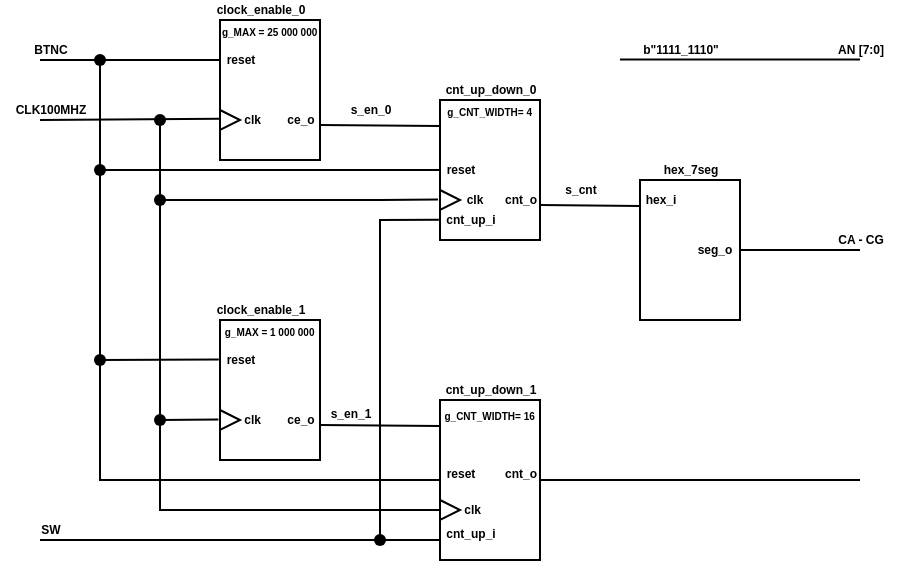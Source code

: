 <mxfile version="17.1.3" type="github">
  <diagram id="LhSagZUm9XevJ3JNbdQN" name="Page-1">
    <mxGraphModel dx="572" dy="85" grid="1" gridSize="10" guides="1" tooltips="1" connect="1" arrows="1" fold="1" page="1" pageScale="1" pageWidth="413" pageHeight="583" math="0" shadow="0">
      <root>
        <mxCell id="0" />
        <mxCell id="1" parent="0" />
        <mxCell id="1_wtlgIs8gkH3Ch8bJbm-1" value="" style="rounded=0;whiteSpace=wrap;html=1;" vertex="1" parent="1">
          <mxGeometry x="80" y="100" width="50" height="70" as="geometry" />
        </mxCell>
        <mxCell id="1_wtlgIs8gkH3Ch8bJbm-4" value="" style="rounded=0;whiteSpace=wrap;html=1;" vertex="1" parent="1">
          <mxGeometry x="80" y="250" width="50" height="70" as="geometry" />
        </mxCell>
        <mxCell id="1_wtlgIs8gkH3Ch8bJbm-5" value="" style="rounded=0;whiteSpace=wrap;html=1;" vertex="1" parent="1">
          <mxGeometry x="190" y="140" width="50" height="70" as="geometry" />
        </mxCell>
        <mxCell id="1_wtlgIs8gkH3Ch8bJbm-6" value="" style="rounded=0;whiteSpace=wrap;html=1;" vertex="1" parent="1">
          <mxGeometry x="290" y="180" width="50" height="70" as="geometry" />
        </mxCell>
        <mxCell id="1_wtlgIs8gkH3Ch8bJbm-7" value="" style="rounded=0;whiteSpace=wrap;html=1;" vertex="1" parent="1">
          <mxGeometry x="190" y="290" width="50" height="80" as="geometry" />
        </mxCell>
        <mxCell id="1_wtlgIs8gkH3Ch8bJbm-8" value="" style="endArrow=none;html=1;rounded=0;startArrow=none;" edge="1" parent="1" source="1_wtlgIs8gkH3Ch8bJbm-29">
          <mxGeometry width="50" height="50" relative="1" as="geometry">
            <mxPoint x="-10" y="118" as="sourcePoint" />
            <mxPoint x="80" y="120" as="targetPoint" />
          </mxGeometry>
        </mxCell>
        <mxCell id="1_wtlgIs8gkH3Ch8bJbm-9" value="" style="endArrow=none;html=1;rounded=0;entryX=0.004;entryY=0.706;entryDx=0;entryDy=0;entryPerimeter=0;" edge="1" parent="1" target="1_wtlgIs8gkH3Ch8bJbm-1">
          <mxGeometry width="50" height="50" relative="1" as="geometry">
            <mxPoint x="-10" y="150" as="sourcePoint" />
            <mxPoint x="260" y="200" as="targetPoint" />
          </mxGeometry>
        </mxCell>
        <mxCell id="1_wtlgIs8gkH3Ch8bJbm-10" value="" style="endArrow=none;html=1;rounded=0;exitX=-0.012;exitY=0.282;exitDx=0;exitDy=0;exitPerimeter=0;" edge="1" parent="1" source="1_wtlgIs8gkH3Ch8bJbm-4">
          <mxGeometry width="50" height="50" relative="1" as="geometry">
            <mxPoint x="210" y="250" as="sourcePoint" />
            <mxPoint x="20" y="120" as="targetPoint" />
            <Array as="points">
              <mxPoint x="20" y="270" />
            </Array>
          </mxGeometry>
        </mxCell>
        <mxCell id="1_wtlgIs8gkH3Ch8bJbm-11" value="" style="endArrow=none;html=1;rounded=0;exitX=-0.016;exitY=0.71;exitDx=0;exitDy=0;exitPerimeter=0;" edge="1" parent="1" source="1_wtlgIs8gkH3Ch8bJbm-4" target="1_wtlgIs8gkH3Ch8bJbm-31">
          <mxGeometry width="50" height="50" relative="1" as="geometry">
            <mxPoint x="210" y="250" as="sourcePoint" />
            <mxPoint x="50" y="150" as="targetPoint" />
            <Array as="points">
              <mxPoint x="50" y="300" />
            </Array>
          </mxGeometry>
        </mxCell>
        <mxCell id="1_wtlgIs8gkH3Ch8bJbm-12" value="" style="endArrow=none;html=1;rounded=0;exitX=1;exitY=0.75;exitDx=0;exitDy=0;" edge="1" parent="1" source="1_wtlgIs8gkH3Ch8bJbm-1">
          <mxGeometry width="50" height="50" relative="1" as="geometry">
            <mxPoint x="210" y="250" as="sourcePoint" />
            <mxPoint x="190" y="153" as="targetPoint" />
          </mxGeometry>
        </mxCell>
        <mxCell id="1_wtlgIs8gkH3Ch8bJbm-13" value="" style="endArrow=none;html=1;rounded=0;exitX=1;exitY=0.75;exitDx=0;exitDy=0;" edge="1" parent="1" source="1_wtlgIs8gkH3Ch8bJbm-4">
          <mxGeometry width="50" height="50" relative="1" as="geometry">
            <mxPoint x="210" y="250" as="sourcePoint" />
            <mxPoint x="190" y="303" as="targetPoint" />
          </mxGeometry>
        </mxCell>
        <mxCell id="1_wtlgIs8gkH3Ch8bJbm-14" value="" style="endArrow=none;html=1;rounded=0;exitX=1;exitY=0.75;exitDx=0;exitDy=0;" edge="1" parent="1" source="1_wtlgIs8gkH3Ch8bJbm-5">
          <mxGeometry width="50" height="50" relative="1" as="geometry">
            <mxPoint x="210" y="250" as="sourcePoint" />
            <mxPoint x="290" y="193" as="targetPoint" />
          </mxGeometry>
        </mxCell>
        <mxCell id="1_wtlgIs8gkH3Ch8bJbm-22" value="" style="endArrow=none;html=1;rounded=0;exitDx=0;exitDy=0;exitPerimeter=0;startArrow=none;" edge="1" parent="1" source="1_wtlgIs8gkH3Ch8bJbm-36">
          <mxGeometry width="50" height="50" relative="1" as="geometry">
            <mxPoint x="210" y="300" as="sourcePoint" />
            <mxPoint x="-10" y="360" as="targetPoint" />
          </mxGeometry>
        </mxCell>
        <mxCell id="1_wtlgIs8gkH3Ch8bJbm-23" value="" style="endArrow=none;html=1;rounded=0;entryX=0;entryY=0.5;entryDx=0;entryDy=0;startArrow=none;" edge="1" parent="1" source="1_wtlgIs8gkH3Ch8bJbm-40" target="1_wtlgIs8gkH3Ch8bJbm-7">
          <mxGeometry width="50" height="50" relative="1" as="geometry">
            <mxPoint x="20" y="260" as="sourcePoint" />
            <mxPoint x="200" y="250" as="targetPoint" />
            <Array as="points">
              <mxPoint x="20" y="330" />
            </Array>
          </mxGeometry>
        </mxCell>
        <mxCell id="1_wtlgIs8gkH3Ch8bJbm-24" value="" style="endArrow=none;html=1;rounded=0;entryX=0;entryY=0.5;entryDx=0;entryDy=0;startArrow=none;" edge="1" parent="1" source="1_wtlgIs8gkH3Ch8bJbm-38" target="1_wtlgIs8gkH3Ch8bJbm-68">
          <mxGeometry width="50" height="50" relative="1" as="geometry">
            <mxPoint x="50" y="300" as="sourcePoint" />
            <mxPoint x="200" y="250" as="targetPoint" />
            <Array as="points">
              <mxPoint x="50" y="345" />
            </Array>
          </mxGeometry>
        </mxCell>
        <mxCell id="1_wtlgIs8gkH3Ch8bJbm-25" value="" style="endArrow=none;html=1;rounded=0;entryX=0;entryY=0.5;entryDx=0;entryDy=0;startArrow=none;" edge="1" parent="1" source="1_wtlgIs8gkH3Ch8bJbm-42" target="1_wtlgIs8gkH3Ch8bJbm-5">
          <mxGeometry width="50" height="50" relative="1" as="geometry">
            <mxPoint x="20" y="175" as="sourcePoint" />
            <mxPoint x="140" y="180" as="targetPoint" />
          </mxGeometry>
        </mxCell>
        <mxCell id="1_wtlgIs8gkH3Ch8bJbm-26" value="" style="endArrow=none;html=1;rounded=0;entryX=-0.02;entryY=0.71;entryDx=0;entryDy=0;entryPerimeter=0;startArrow=none;" edge="1" parent="1" target="1_wtlgIs8gkH3Ch8bJbm-5">
          <mxGeometry width="50" height="50" relative="1" as="geometry">
            <mxPoint x="160" y="190" as="sourcePoint" />
            <mxPoint x="140" y="180" as="targetPoint" />
          </mxGeometry>
        </mxCell>
        <mxCell id="1_wtlgIs8gkH3Ch8bJbm-27" value="" style="endArrow=none;html=1;rounded=0;entryX=-0.011;entryY=0.856;entryDx=0;entryDy=0;entryPerimeter=0;exitX=0.494;exitY=0.445;exitDx=0;exitDy=0;exitPerimeter=0;" edge="1" parent="1" source="1_wtlgIs8gkH3Ch8bJbm-36" target="1_wtlgIs8gkH3Ch8bJbm-5">
          <mxGeometry width="50" height="50" relative="1" as="geometry">
            <mxPoint x="160" y="350" as="sourcePoint" />
            <mxPoint x="160" y="190" as="targetPoint" />
            <Array as="points">
              <mxPoint x="160" y="200" />
            </Array>
          </mxGeometry>
        </mxCell>
        <mxCell id="1_wtlgIs8gkH3Ch8bJbm-29" value="" style="shape=waypoint;sketch=0;fillStyle=solid;size=6;pointerEvents=1;points=[];fillColor=none;resizable=0;rotatable=0;perimeter=centerPerimeter;snapToPoint=1;" vertex="1" parent="1">
          <mxGeometry y="100" width="40" height="40" as="geometry" />
        </mxCell>
        <mxCell id="1_wtlgIs8gkH3Ch8bJbm-30" value="" style="endArrow=none;html=1;rounded=0;entryDx=0;entryDy=0;" edge="1" parent="1" target="1_wtlgIs8gkH3Ch8bJbm-29">
          <mxGeometry width="50" height="50" relative="1" as="geometry">
            <mxPoint x="-10" y="120" as="sourcePoint" />
            <mxPoint x="80" y="117.5" as="targetPoint" />
          </mxGeometry>
        </mxCell>
        <mxCell id="1_wtlgIs8gkH3Ch8bJbm-31" value="" style="shape=waypoint;sketch=0;fillStyle=solid;size=6;pointerEvents=1;points=[];fillColor=none;resizable=0;rotatable=0;perimeter=centerPerimeter;snapToPoint=1;" vertex="1" parent="1">
          <mxGeometry x="30" y="130" width="40" height="40" as="geometry" />
        </mxCell>
        <mxCell id="1_wtlgIs8gkH3Ch8bJbm-33" value="" style="shape=waypoint;sketch=0;fillStyle=solid;size=6;pointerEvents=1;points=[];fillColor=none;resizable=0;rotatable=0;perimeter=centerPerimeter;snapToPoint=1;" vertex="1" parent="1">
          <mxGeometry x="30" y="170" width="40" height="40" as="geometry" />
        </mxCell>
        <mxCell id="1_wtlgIs8gkH3Ch8bJbm-35" value="" style="endArrow=none;html=1;rounded=0;" edge="1" parent="1">
          <mxGeometry width="50" height="50" relative="1" as="geometry">
            <mxPoint x="50" y="190" as="sourcePoint" />
            <mxPoint x="160" y="190" as="targetPoint" />
          </mxGeometry>
        </mxCell>
        <mxCell id="1_wtlgIs8gkH3Ch8bJbm-36" value="" style="shape=waypoint;sketch=0;fillStyle=solid;size=6;pointerEvents=1;points=[];fillColor=none;resizable=0;rotatable=0;perimeter=centerPerimeter;snapToPoint=1;" vertex="1" parent="1">
          <mxGeometry x="140" y="340" width="40" height="40" as="geometry" />
        </mxCell>
        <mxCell id="1_wtlgIs8gkH3Ch8bJbm-37" value="" style="endArrow=none;html=1;rounded=0;" edge="1" parent="1" target="1_wtlgIs8gkH3Ch8bJbm-36">
          <mxGeometry width="50" height="50" relative="1" as="geometry">
            <mxPoint x="190" y="360" as="sourcePoint" />
            <mxPoint x="-10" y="356.0" as="targetPoint" />
          </mxGeometry>
        </mxCell>
        <mxCell id="1_wtlgIs8gkH3Ch8bJbm-38" value="" style="shape=waypoint;sketch=0;fillStyle=solid;size=6;pointerEvents=1;points=[];fillColor=none;resizable=0;rotatable=0;perimeter=centerPerimeter;snapToPoint=1;" vertex="1" parent="1">
          <mxGeometry x="30" y="280" width="40" height="40" as="geometry" />
        </mxCell>
        <mxCell id="1_wtlgIs8gkH3Ch8bJbm-39" value="" style="endArrow=none;html=1;rounded=0;entryDx=0;entryDy=0;entryPerimeter=0;" edge="1" parent="1" target="1_wtlgIs8gkH3Ch8bJbm-38">
          <mxGeometry width="50" height="50" relative="1" as="geometry">
            <mxPoint x="50" y="300" as="sourcePoint" />
            <mxPoint x="189.6" y="343.38" as="targetPoint" />
            <Array as="points" />
          </mxGeometry>
        </mxCell>
        <mxCell id="1_wtlgIs8gkH3Ch8bJbm-40" value="" style="shape=waypoint;sketch=0;fillStyle=solid;size=6;pointerEvents=1;points=[];fillColor=none;resizable=0;rotatable=0;perimeter=centerPerimeter;snapToPoint=1;" vertex="1" parent="1">
          <mxGeometry y="250" width="40" height="40" as="geometry" />
        </mxCell>
        <mxCell id="1_wtlgIs8gkH3Ch8bJbm-41" value="" style="endArrow=none;html=1;rounded=0;entryDx=0;entryDy=0;" edge="1" parent="1" target="1_wtlgIs8gkH3Ch8bJbm-40">
          <mxGeometry width="50" height="50" relative="1" as="geometry">
            <mxPoint x="20" y="260" as="sourcePoint" />
            <mxPoint x="190.0" y="327" as="targetPoint" />
            <Array as="points" />
          </mxGeometry>
        </mxCell>
        <mxCell id="1_wtlgIs8gkH3Ch8bJbm-42" value="" style="shape=waypoint;sketch=0;fillStyle=solid;size=6;pointerEvents=1;points=[];fillColor=none;resizable=0;rotatable=0;perimeter=centerPerimeter;snapToPoint=1;" vertex="1" parent="1">
          <mxGeometry y="155" width="40" height="40" as="geometry" />
        </mxCell>
        <mxCell id="1_wtlgIs8gkH3Ch8bJbm-43" value="" style="endArrow=none;html=1;rounded=0;entryDx=0;entryDy=0;" edge="1" parent="1" target="1_wtlgIs8gkH3Ch8bJbm-42">
          <mxGeometry width="50" height="50" relative="1" as="geometry">
            <mxPoint x="20" y="175" as="sourcePoint" />
            <mxPoint x="190" y="175" as="targetPoint" />
          </mxGeometry>
        </mxCell>
        <mxCell id="1_wtlgIs8gkH3Ch8bJbm-44" value="" style="endArrow=none;html=1;rounded=0;exitX=1;exitY=0.5;exitDx=0;exitDy=0;" edge="1" parent="1" source="1_wtlgIs8gkH3Ch8bJbm-7">
          <mxGeometry width="50" height="50" relative="1" as="geometry">
            <mxPoint x="230" y="300" as="sourcePoint" />
            <mxPoint x="400" y="330" as="targetPoint" />
          </mxGeometry>
        </mxCell>
        <mxCell id="1_wtlgIs8gkH3Ch8bJbm-45" value="" style="endArrow=none;html=1;rounded=0;" edge="1" parent="1">
          <mxGeometry width="50" height="50" relative="1" as="geometry">
            <mxPoint x="400" y="119.8" as="sourcePoint" />
            <mxPoint x="280" y="119.8" as="targetPoint" />
          </mxGeometry>
        </mxCell>
        <mxCell id="1_wtlgIs8gkH3Ch8bJbm-46" value="&lt;font style=&quot;font-size: 6px;&quot;&gt;BTNC&lt;/font&gt;" style="text;html=1;align=center;verticalAlign=middle;resizable=0;points=[];autosize=1;strokeColor=none;fillColor=none;fontSize=6;fontStyle=1" vertex="1" parent="1">
          <mxGeometry x="-20" y="110" width="30" height="10" as="geometry" />
        </mxCell>
        <mxCell id="1_wtlgIs8gkH3Ch8bJbm-47" value="&lt;font style=&quot;font-size: 6px&quot;&gt;CLK100MHZ&lt;/font&gt;" style="text;html=1;align=center;verticalAlign=middle;resizable=0;points=[];autosize=1;strokeColor=none;fillColor=none;fontSize=6;fontStyle=1" vertex="1" parent="1">
          <mxGeometry x="-30" y="140" width="50" height="10" as="geometry" />
        </mxCell>
        <mxCell id="1_wtlgIs8gkH3Ch8bJbm-48" value="&lt;font style=&quot;font-size: 6px&quot;&gt;SW&lt;/font&gt;" style="text;html=1;align=center;verticalAlign=middle;resizable=0;points=[];autosize=1;strokeColor=none;fillColor=none;fontSize=6;fontStyle=1" vertex="1" parent="1">
          <mxGeometry x="-20" y="350" width="30" height="10" as="geometry" />
        </mxCell>
        <mxCell id="1_wtlgIs8gkH3Ch8bJbm-49" value="&lt;font style=&quot;font-size: 6px&quot;&gt;clock_enable_0&lt;/font&gt;" style="text;html=1;align=center;verticalAlign=middle;resizable=0;points=[];autosize=1;strokeColor=none;fillColor=none;fontSize=6;fontStyle=1" vertex="1" parent="1">
          <mxGeometry x="70" y="90" width="60" height="10" as="geometry" />
        </mxCell>
        <mxCell id="1_wtlgIs8gkH3Ch8bJbm-50" value="&lt;font style=&quot;font-size: 6px&quot;&gt;clock_enable_1&lt;/font&gt;" style="text;html=1;align=center;verticalAlign=middle;resizable=0;points=[];autosize=1;strokeColor=none;fillColor=none;fontSize=6;fontStyle=1" vertex="1" parent="1">
          <mxGeometry x="70" y="240" width="60" height="10" as="geometry" />
        </mxCell>
        <mxCell id="1_wtlgIs8gkH3Ch8bJbm-51" value="&lt;font style=&quot;font-size: 6px&quot;&gt;cnt_up_down_0&lt;/font&gt;" style="text;html=1;align=center;verticalAlign=middle;resizable=0;points=[];autosize=1;strokeColor=none;fillColor=none;fontSize=6;fontStyle=1" vertex="1" parent="1">
          <mxGeometry x="185" y="130" width="60" height="10" as="geometry" />
        </mxCell>
        <mxCell id="1_wtlgIs8gkH3Ch8bJbm-52" value="&lt;font style=&quot;font-size: 6px&quot;&gt;cnt_up_down_1&lt;/font&gt;" style="text;html=1;align=center;verticalAlign=middle;resizable=0;points=[];autosize=1;strokeColor=none;fillColor=none;fontSize=6;fontStyle=1" vertex="1" parent="1">
          <mxGeometry x="185" y="280" width="60" height="10" as="geometry" />
        </mxCell>
        <mxCell id="1_wtlgIs8gkH3Ch8bJbm-53" value="&lt;font style=&quot;font-size: 6px&quot;&gt;hex_7seg&lt;/font&gt;" style="text;html=1;align=center;verticalAlign=middle;resizable=0;points=[];autosize=1;strokeColor=none;fillColor=none;fontSize=6;fontStyle=1" vertex="1" parent="1">
          <mxGeometry x="295" y="170" width="40" height="10" as="geometry" />
        </mxCell>
        <mxCell id="1_wtlgIs8gkH3Ch8bJbm-54" value="&lt;font style=&quot;font-size: 6px&quot;&gt;b&quot;1111_1110&quot;&lt;/font&gt;" style="text;html=1;align=center;verticalAlign=middle;resizable=0;points=[];autosize=1;strokeColor=none;fillColor=none;fontSize=6;fontStyle=1" vertex="1" parent="1">
          <mxGeometry x="285" y="110" width="50" height="10" as="geometry" />
        </mxCell>
        <mxCell id="1_wtlgIs8gkH3Ch8bJbm-55" value="&lt;font style=&quot;font-size: 5px&quot;&gt;g_MAX = 25 000 000&amp;nbsp;&lt;/font&gt;" style="text;html=1;align=center;verticalAlign=middle;resizable=0;points=[];autosize=1;strokeColor=none;fillColor=none;fontSize=5;fontStyle=1" vertex="1" parent="1">
          <mxGeometry x="75" y="100" width="60" height="10" as="geometry" />
        </mxCell>
        <mxCell id="1_wtlgIs8gkH3Ch8bJbm-56" value="&lt;font style=&quot;font-size: 5px&quot;&gt;g_CNT_WIDTH= 4&amp;nbsp;&lt;/font&gt;" style="text;html=1;align=center;verticalAlign=middle;resizable=0;points=[];autosize=1;strokeColor=none;fillColor=none;fontSize=5;fontStyle=1" vertex="1" parent="1">
          <mxGeometry x="185" y="140" width="60" height="10" as="geometry" />
        </mxCell>
        <mxCell id="1_wtlgIs8gkH3Ch8bJbm-57" value="&lt;font style=&quot;font-size: 5px&quot;&gt;g_CNT_WIDTH= 16&amp;nbsp;&lt;/font&gt;" style="text;html=1;align=center;verticalAlign=middle;resizable=0;points=[];autosize=1;strokeColor=none;fillColor=none;fontSize=5;fontStyle=1" vertex="1" parent="1">
          <mxGeometry x="185" y="292" width="60" height="10" as="geometry" />
        </mxCell>
        <mxCell id="1_wtlgIs8gkH3Ch8bJbm-58" value="&lt;font style=&quot;font-size: 5px&quot;&gt;g_MAX = 1 000 000&amp;nbsp;&lt;/font&gt;" style="text;html=1;align=center;verticalAlign=middle;resizable=0;points=[];autosize=1;strokeColor=none;fillColor=none;fontSize=5;fontStyle=1" vertex="1" parent="1">
          <mxGeometry x="75" y="250" width="60" height="10" as="geometry" />
        </mxCell>
        <mxCell id="1_wtlgIs8gkH3Ch8bJbm-59" value="&lt;font style=&quot;font-size: 6px;&quot;&gt;reset&lt;/font&gt;" style="text;html=1;align=center;verticalAlign=middle;resizable=0;points=[];autosize=1;strokeColor=none;fillColor=none;fontSize=6;fontStyle=1" vertex="1" parent="1">
          <mxGeometry x="75" y="115" width="30" height="10" as="geometry" />
        </mxCell>
        <mxCell id="1_wtlgIs8gkH3Ch8bJbm-61" value="&lt;font style=&quot;font-size: 6px;&quot;&gt;reset&lt;/font&gt;" style="text;html=1;align=center;verticalAlign=middle;resizable=0;points=[];autosize=1;strokeColor=none;fillColor=none;fontSize=6;fontStyle=1" vertex="1" parent="1">
          <mxGeometry x="75" y="265" width="30" height="10" as="geometry" />
        </mxCell>
        <mxCell id="1_wtlgIs8gkH3Ch8bJbm-62" value="&lt;font style=&quot;font-size: 6px;&quot;&gt;reset&lt;/font&gt;" style="text;html=1;align=center;verticalAlign=middle;resizable=0;points=[];autosize=1;strokeColor=none;fillColor=none;fontSize=6;fontStyle=1" vertex="1" parent="1">
          <mxGeometry x="185" y="322" width="30" height="10" as="geometry" />
        </mxCell>
        <mxCell id="1_wtlgIs8gkH3Ch8bJbm-63" value="&lt;font style=&quot;font-size: 6px&quot;&gt;&amp;nbsp;clk&lt;/font&gt;" style="text;html=1;align=center;verticalAlign=middle;resizable=0;points=[];autosize=1;strokeColor=none;fillColor=none;fontSize=6;fontStyle=1" vertex="1" parent="1">
          <mxGeometry x="80" y="295" width="30" height="10" as="geometry" />
        </mxCell>
        <mxCell id="1_wtlgIs8gkH3Ch8bJbm-64" value="&lt;font style=&quot;font-size: 6px&quot;&gt;&amp;nbsp;clk&lt;/font&gt;" style="text;html=1;align=center;verticalAlign=middle;resizable=0;points=[];autosize=1;strokeColor=none;fillColor=none;fontSize=6;fontStyle=1" vertex="1" parent="1">
          <mxGeometry x="80" y="145" width="30" height="10" as="geometry" />
        </mxCell>
        <mxCell id="1_wtlgIs8gkH3Ch8bJbm-65" value="&lt;font style=&quot;font-size: 6px&quot;&gt;&amp;nbsp;clk&lt;/font&gt;" style="text;html=1;align=center;verticalAlign=middle;resizable=0;points=[];autosize=1;strokeColor=none;fillColor=none;fontSize=6;fontStyle=1" vertex="1" parent="1">
          <mxGeometry x="190" y="340" width="30" height="10" as="geometry" />
        </mxCell>
        <mxCell id="1_wtlgIs8gkH3Ch8bJbm-66" value="" style="triangle;whiteSpace=wrap;html=1;fontSize=6;" vertex="1" parent="1">
          <mxGeometry x="80" y="145" width="10" height="10" as="geometry" />
        </mxCell>
        <mxCell id="1_wtlgIs8gkH3Ch8bJbm-67" value="" style="triangle;whiteSpace=wrap;html=1;fontSize=6;" vertex="1" parent="1">
          <mxGeometry x="80" y="295" width="10" height="10" as="geometry" />
        </mxCell>
        <mxCell id="1_wtlgIs8gkH3Ch8bJbm-68" value="" style="triangle;whiteSpace=wrap;html=1;fontSize=6;" vertex="1" parent="1">
          <mxGeometry x="190" y="340" width="10" height="10" as="geometry" />
        </mxCell>
        <mxCell id="1_wtlgIs8gkH3Ch8bJbm-69" value="" style="triangle;whiteSpace=wrap;html=1;fontSize=6;" vertex="1" parent="1">
          <mxGeometry x="190" y="185" width="10" height="10" as="geometry" />
        </mxCell>
        <mxCell id="1_wtlgIs8gkH3Ch8bJbm-70" value="&lt;font style=&quot;font-size: 6px&quot;&gt;clk&lt;/font&gt;" style="text;html=1;align=center;verticalAlign=middle;resizable=0;points=[];autosize=1;strokeColor=none;fillColor=none;fontSize=6;fontStyle=1" vertex="1" parent="1">
          <mxGeometry x="197" y="185" width="20" height="10" as="geometry" />
        </mxCell>
        <mxCell id="1_wtlgIs8gkH3Ch8bJbm-72" value="&lt;font style=&quot;font-size: 6px;&quot;&gt;reset&lt;/font&gt;" style="text;html=1;align=center;verticalAlign=middle;resizable=0;points=[];autosize=1;strokeColor=none;fillColor=none;fontSize=6;fontStyle=1" vertex="1" parent="1">
          <mxGeometry x="185" y="170" width="30" height="10" as="geometry" />
        </mxCell>
        <mxCell id="1_wtlgIs8gkH3Ch8bJbm-73" value="&lt;font style=&quot;font-size: 6px&quot;&gt;cnt_up_i&lt;/font&gt;" style="text;html=1;align=center;verticalAlign=middle;resizable=0;points=[];autosize=1;strokeColor=none;fillColor=none;fontSize=6;fontStyle=1" vertex="1" parent="1">
          <mxGeometry x="185" y="195" width="40" height="10" as="geometry" />
        </mxCell>
        <mxCell id="1_wtlgIs8gkH3Ch8bJbm-75" value="&lt;font style=&quot;font-size: 6px&quot;&gt;cnt_up_i&lt;/font&gt;" style="text;html=1;align=center;verticalAlign=middle;resizable=0;points=[];autosize=1;strokeColor=none;fillColor=none;fontSize=6;fontStyle=1" vertex="1" parent="1">
          <mxGeometry x="185" y="352" width="40" height="10" as="geometry" />
        </mxCell>
        <mxCell id="1_wtlgIs8gkH3Ch8bJbm-76" value="&lt;font style=&quot;font-size: 6px&quot;&gt;s_en_0&lt;/font&gt;" style="text;html=1;align=center;verticalAlign=middle;resizable=0;points=[];autosize=1;strokeColor=none;fillColor=none;fontSize=6;fontStyle=1" vertex="1" parent="1">
          <mxGeometry x="135" y="140" width="40" height="10" as="geometry" />
        </mxCell>
        <mxCell id="1_wtlgIs8gkH3Ch8bJbm-77" value="&lt;font style=&quot;font-size: 6px&quot;&gt;s_en_1&lt;/font&gt;" style="text;html=1;align=center;verticalAlign=middle;resizable=0;points=[];autosize=1;strokeColor=none;fillColor=none;fontSize=6;fontStyle=1" vertex="1" parent="1">
          <mxGeometry x="125" y="292" width="40" height="10" as="geometry" />
        </mxCell>
        <mxCell id="1_wtlgIs8gkH3Ch8bJbm-78" value="&lt;font style=&quot;font-size: 6px&quot;&gt;ce_o&lt;/font&gt;" style="text;html=1;align=center;verticalAlign=middle;resizable=0;points=[];autosize=1;strokeColor=none;fillColor=none;fontSize=6;fontStyle=1" vertex="1" parent="1">
          <mxGeometry x="105" y="145" width="30" height="10" as="geometry" />
        </mxCell>
        <mxCell id="1_wtlgIs8gkH3Ch8bJbm-79" value="&lt;font style=&quot;font-size: 6px&quot;&gt;ce_o&lt;/font&gt;" style="text;html=1;align=center;verticalAlign=middle;resizable=0;points=[];autosize=1;strokeColor=none;fillColor=none;fontSize=6;fontStyle=1" vertex="1" parent="1">
          <mxGeometry x="105" y="295" width="30" height="10" as="geometry" />
        </mxCell>
        <mxCell id="1_wtlgIs8gkH3Ch8bJbm-80" value="&lt;font style=&quot;font-size: 6px&quot;&gt;cnt_o&lt;/font&gt;" style="text;html=1;align=center;verticalAlign=middle;resizable=0;points=[];autosize=1;strokeColor=none;fillColor=none;fontSize=6;fontStyle=1" vertex="1" parent="1">
          <mxGeometry x="215" y="185" width="30" height="10" as="geometry" />
        </mxCell>
        <mxCell id="1_wtlgIs8gkH3Ch8bJbm-81" value="&lt;font style=&quot;font-size: 6px&quot;&gt;cnt_o&lt;/font&gt;" style="text;html=1;align=center;verticalAlign=middle;resizable=0;points=[];autosize=1;strokeColor=none;fillColor=none;fontSize=6;fontStyle=1" vertex="1" parent="1">
          <mxGeometry x="215" y="322" width="30" height="10" as="geometry" />
        </mxCell>
        <mxCell id="1_wtlgIs8gkH3Ch8bJbm-82" value="&lt;font style=&quot;font-size: 6px&quot;&gt;hex_i&lt;/font&gt;" style="text;html=1;align=center;verticalAlign=middle;resizable=0;points=[];autosize=1;strokeColor=none;fillColor=none;fontSize=6;fontStyle=1" vertex="1" parent="1">
          <mxGeometry x="285" y="185" width="30" height="10" as="geometry" />
        </mxCell>
        <mxCell id="1_wtlgIs8gkH3Ch8bJbm-83" value="&lt;font style=&quot;font-size: 6px&quot;&gt;s_cnt&lt;/font&gt;" style="text;html=1;align=center;verticalAlign=middle;resizable=0;points=[];autosize=1;strokeColor=none;fillColor=none;fontSize=6;fontStyle=1" vertex="1" parent="1">
          <mxGeometry x="245" y="180" width="30" height="10" as="geometry" />
        </mxCell>
        <mxCell id="1_wtlgIs8gkH3Ch8bJbm-84" value="&lt;font style=&quot;font-size: 6px&quot;&gt;AN [7:0]&lt;/font&gt;" style="text;html=1;align=center;verticalAlign=middle;resizable=0;points=[];autosize=1;strokeColor=none;fillColor=none;fontSize=6;fontStyle=1" vertex="1" parent="1">
          <mxGeometry x="380" y="110" width="40" height="10" as="geometry" />
        </mxCell>
        <mxCell id="1_wtlgIs8gkH3Ch8bJbm-102" value="" style="endArrow=none;html=1;rounded=0;exitX=1;exitY=0.5;exitDx=0;exitDy=0;" edge="1" parent="1" source="1_wtlgIs8gkH3Ch8bJbm-6">
          <mxGeometry width="50" height="50" relative="1" as="geometry">
            <mxPoint x="200" y="230" as="sourcePoint" />
            <mxPoint x="400" y="215" as="targetPoint" />
          </mxGeometry>
        </mxCell>
        <mxCell id="1_wtlgIs8gkH3Ch8bJbm-103" value="&lt;font style=&quot;font-size: 6px&quot;&gt;seg_o&lt;/font&gt;" style="text;html=1;align=center;verticalAlign=middle;resizable=0;points=[];autosize=1;strokeColor=none;fillColor=none;fontSize=6;fontStyle=1" vertex="1" parent="1">
          <mxGeometry x="312" y="210" width="30" height="10" as="geometry" />
        </mxCell>
        <mxCell id="1_wtlgIs8gkH3Ch8bJbm-104" value="&lt;font style=&quot;font-size: 6px&quot;&gt;CA - CG&lt;/font&gt;" style="text;html=1;align=center;verticalAlign=middle;resizable=0;points=[];autosize=1;strokeColor=none;fillColor=none;fontSize=6;fontStyle=1" vertex="1" parent="1">
          <mxGeometry x="380" y="205" width="40" height="10" as="geometry" />
        </mxCell>
      </root>
    </mxGraphModel>
  </diagram>
</mxfile>
